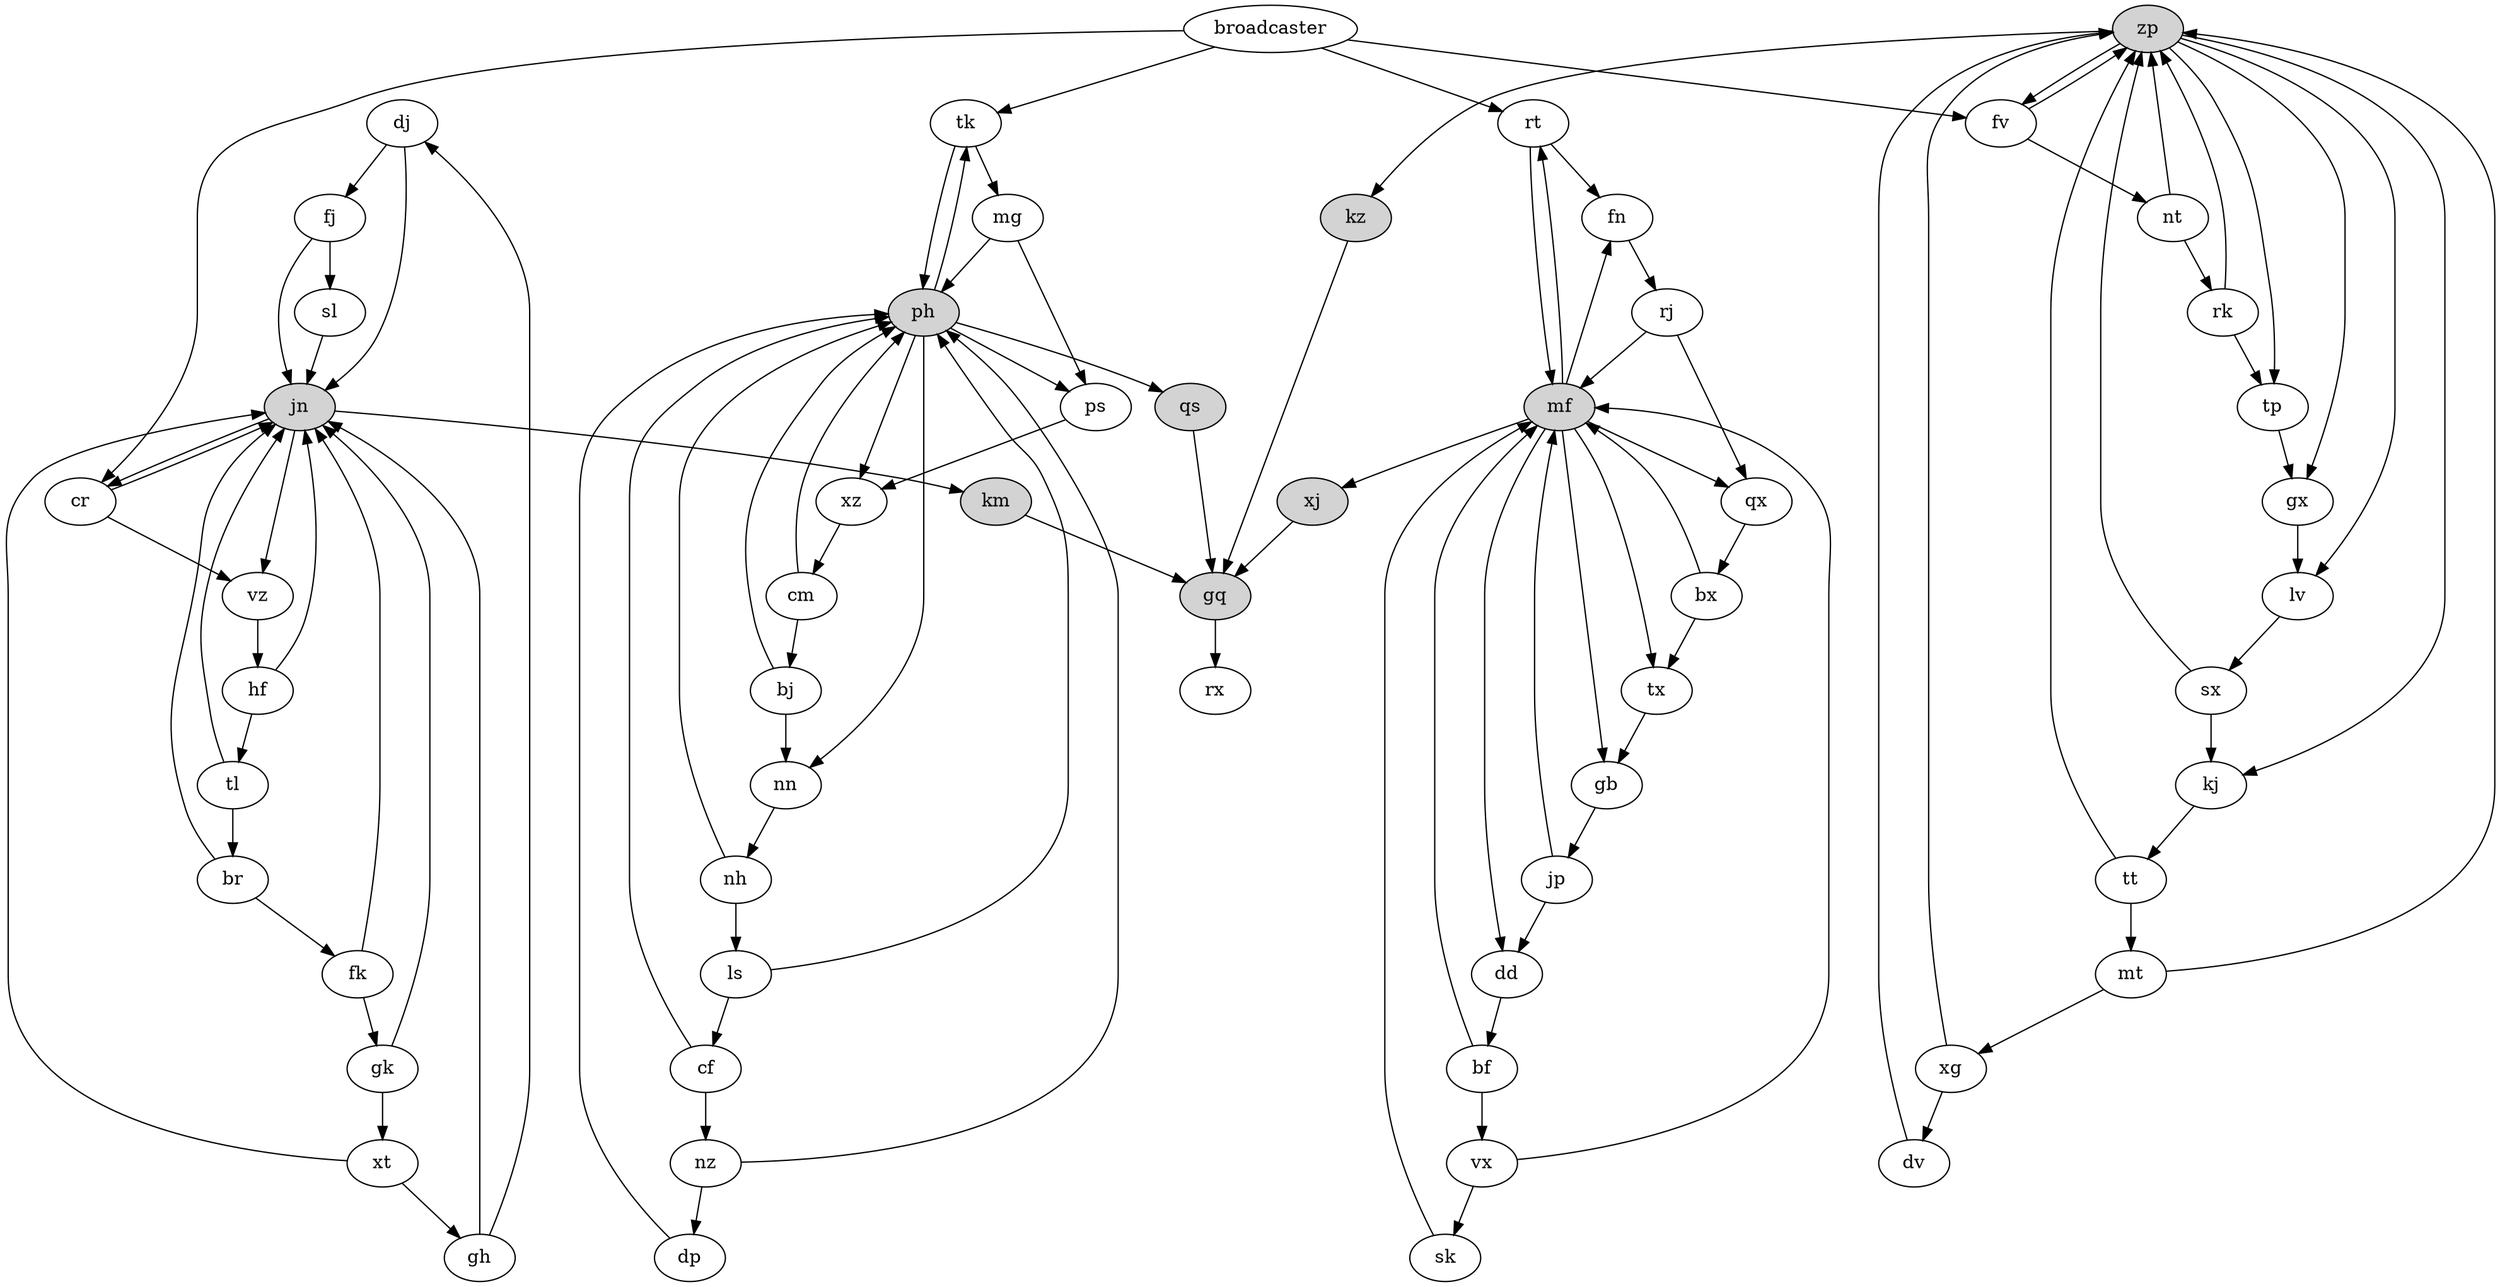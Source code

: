 digraph G {
    dj -> {fj, jn};
    xz -> {cm};
    fn -> {rj};
    fv -> {nt, zp};
    ls -> {ph, cf};
    rk -> {zp, tp};
    jn -> {km, cr, vz};
    nh -> {ph, ls};
    tx -> {gb};
    xg -> {dv, zp};
    tp -> {gx};
    zp -> {kj, kz, gx, fv, lv, tp};
    gq -> {rx};
    fj -> {sl, jn};
    cr -> {vz, jn};
    rt -> {fn, mf};
    kj -> {tt};
    tk -> {mg, ph};
    xt -> {jn, gh};
    qx -> {bx};
    lv -> {sx};
    nz -> {dp, ph};
    sx -> {kj, zp};
    dd -> {bf};
    gb -> {jp};
    bj -> {ph, nn};
    sk -> {mf};
    bx -> {tx, mf};
    mt -> {xg, zp};
    vz -> {hf};
    vx -> {mf, sk};
    tt -> {mt, zp};
    br -> {jn, fk};
    xj -> {gq};
    mg -> {ph, ps};
    nt -> {zp, rk};
    qs -> {gq};
    rj -> {qx, mf};
    bf -> {vx, mf};
    kz -> {gq};
    fk -> {jn, gk};
    dv -> {zp};
    dp -> {ph};
    mf -> {gb, tx, xj, dd, qx, rt, fn};
    ph -> {nn, xz, tk, ps, qs};
    ps -> {xz};
    km -> {gq};
    broadcaster -> {fv, cr, rt, tk};
    gk -> {jn, xt};
    cf -> {ph, nz};
    tl -> {jn, br};
    cm -> {bj, ph};
    nn -> {nh};
    jp -> {mf, dd};
    gh -> {jn, dj};
    hf -> {tl, jn};
    sl -> {jn};
    gx -> {lv};

    jn [style=filled];
    zp [style=filled];
    gq [style=filled];
    xj [style=filled];
    qs [style=filled];
    kz [style=filled];
    mf [style=filled];
    ph [style=filled];
    km [style=filled];
}